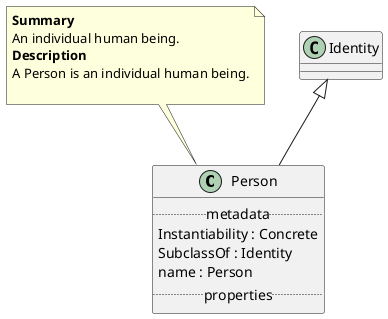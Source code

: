@startuml
class Person {
.. metadata ..
    Instantiability : Concrete
    SubclassOf : Identity
    name : Person
.. properties ..
}
note top of Person
<b>Summary</b>
An individual human being.
<b>Description</b>
A Person is an individual human being.

end note
"Identity" <|-- "Person"
@enduml
